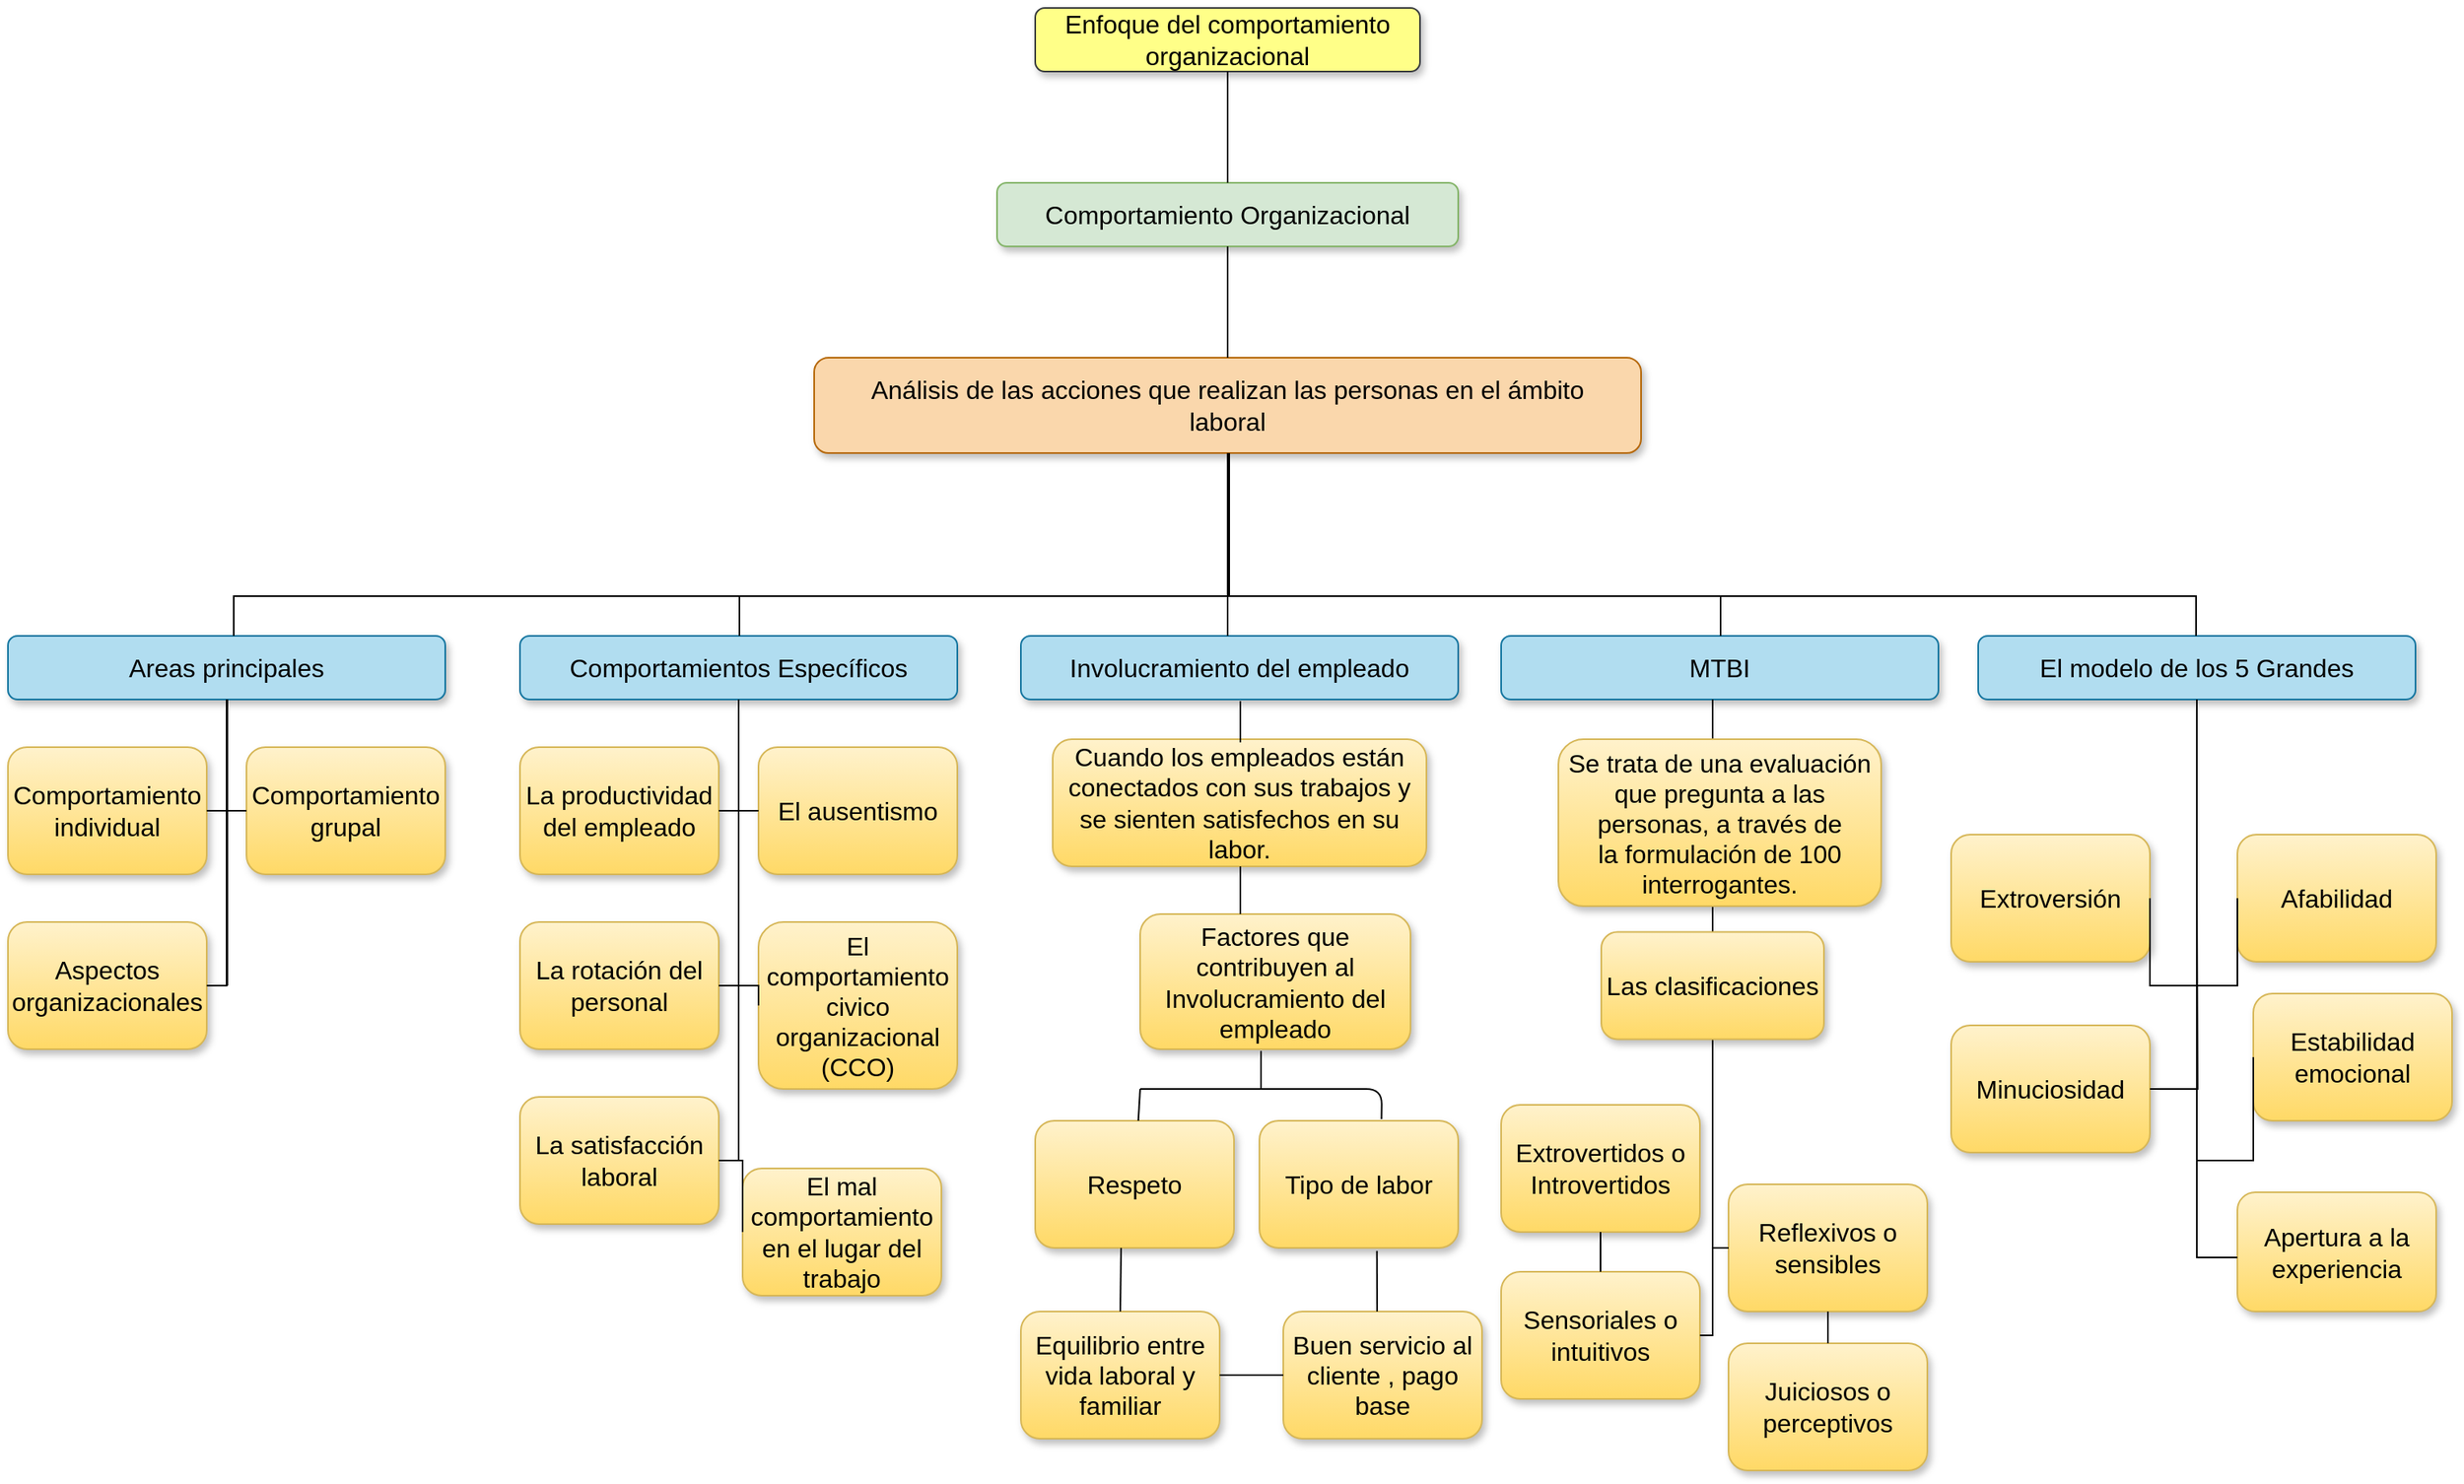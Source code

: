 <mxfile version="13.7.4" type="github">
  <diagram name="Page-1" id="b98fa263-6416-c6ec-5b7d-78bf54ef71d0">
    <mxGraphModel dx="1837" dy="970" grid="1" gridSize="10" guides="1" tooltips="1" connect="1" arrows="1" fold="1" page="1" pageScale="1.5" pageWidth="1169" pageHeight="826" background="#ffffff" math="0" shadow="0">
      <root>
        <mxCell id="0" style=";html=1;" />
        <mxCell id="1" style=";html=1;" parent="0" />
        <mxCell id="303ed1de8c2c98b4-2" value="Enfoque del comportamiento organizacional" style="whiteSpace=wrap;html=1;rounded=1;shadow=1;strokeWidth=1;fontSize=16;align=center;fillColor=#ffff88;strokeColor=#36393d;" parent="1" vertex="1">
          <mxGeometry x="764" y="20" width="242" height="40" as="geometry" />
        </mxCell>
        <mxCell id="303ed1de8c2c98b4-3" value="Comportamiento Organizacional" style="whiteSpace=wrap;html=1;rounded=1;shadow=1;strokeWidth=1;fontSize=16;align=center;fillColor=#d5e8d4;strokeColor=#82b366;" parent="1" vertex="1">
          <mxGeometry x="740" y="130" width="290" height="40" as="geometry" />
        </mxCell>
        <mxCell id="303ed1de8c2c98b4-4" value="&lt;span&gt;Análisis de las acciones que realizan las personas en el ámbito&lt;/span&gt;&lt;br&gt;&lt;div&gt;&lt;span&gt;laboral&lt;/span&gt;&lt;/div&gt;" style="whiteSpace=wrap;html=1;rounded=1;shadow=1;strokeWidth=1;fontSize=16;align=center;fillColor=#fad7ac;strokeColor=#b46504;" parent="1" vertex="1">
          <mxGeometry x="625" y="240" width="520" height="60" as="geometry" />
        </mxCell>
        <mxCell id="303ed1de8c2c98b4-5" value="Comportamientos Específicos" style="whiteSpace=wrap;html=1;rounded=1;shadow=1;strokeWidth=1;fontSize=16;align=center;fillColor=#b1ddf0;strokeColor=#10739e;" parent="1" vertex="1">
          <mxGeometry x="440" y="415" width="275" height="40" as="geometry" />
        </mxCell>
        <mxCell id="303ed1de8c2c98b4-6" value="Involucramiento del empleado" style="whiteSpace=wrap;html=1;rounded=1;shadow=1;strokeWidth=1;fontSize=16;align=center;fillColor=#b1ddf0;strokeColor=#10739e;" parent="1" vertex="1">
          <mxGeometry x="755" y="415" width="275" height="40" as="geometry" />
        </mxCell>
        <mxCell id="303ed1de8c2c98b4-7" value="Areas principales" style="whiteSpace=wrap;html=1;rounded=1;shadow=1;strokeWidth=1;fontSize=16;align=center;fillColor=#b1ddf0;strokeColor=#10739e;" parent="1" vertex="1">
          <mxGeometry x="118" y="415" width="275" height="40" as="geometry" />
        </mxCell>
        <mxCell id="303ed1de8c2c98b4-8" value="MTBI" style="whiteSpace=wrap;html=1;rounded=1;shadow=1;strokeWidth=1;fontSize=16;align=center;fillColor=#b1ddf0;strokeColor=#10739e;" parent="1" vertex="1">
          <mxGeometry x="1057" y="415" width="275" height="40" as="geometry" />
        </mxCell>
        <mxCell id="303ed1de8c2c98b4-9" value="El modelo de los 5 Grandes" style="whiteSpace=wrap;html=1;rounded=1;shadow=1;strokeWidth=1;fontSize=16;align=center;fillColor=#b1ddf0;strokeColor=#10739e;" parent="1" vertex="1">
          <mxGeometry x="1357" y="415" width="275" height="40" as="geometry" />
        </mxCell>
        <mxCell id="303ed1de8c2c98b4-10" value="La productividad del empleado" style="whiteSpace=wrap;html=1;rounded=1;shadow=1;strokeWidth=1;fontSize=16;align=center;fillColor=#fff2cc;strokeColor=#d6b656;gradientColor=#ffd966;" parent="1" vertex="1">
          <mxGeometry x="440" y="485" width="125" height="80" as="geometry" />
        </mxCell>
        <mxCell id="303ed1de8c2c98b4-12" value="El ausentismo" style="whiteSpace=wrap;html=1;rounded=1;shadow=1;strokeWidth=1;fontSize=16;align=center;fillColor=#fff2cc;strokeColor=#d6b656;gradientColor=#ffd966;" parent="1" vertex="1">
          <mxGeometry x="590" y="485" width="125" height="80" as="geometry" />
        </mxCell>
        <mxCell id="303ed1de8c2c98b4-15" value="Comportamiento individual" style="whiteSpace=wrap;html=1;rounded=1;shadow=1;strokeWidth=1;fontSize=16;align=center;fillColor=#fff2cc;strokeColor=#d6b656;gradientColor=#ffd966;" parent="1" vertex="1">
          <mxGeometry x="118" y="485" width="125" height="80" as="geometry" />
        </mxCell>
        <mxCell id="303ed1de8c2c98b4-16" value="Comportamiento grupal" style="whiteSpace=wrap;html=1;rounded=1;shadow=1;strokeWidth=1;fontSize=16;align=center;fillColor=#fff2cc;strokeColor=#d6b656;gradientColor=#ffd966;" parent="1" vertex="1">
          <mxGeometry x="268" y="485" width="125" height="80" as="geometry" />
        </mxCell>
        <mxCell id="303ed1de8c2c98b4-21" value="La rotación del personal" style="whiteSpace=wrap;html=1;rounded=1;shadow=1;strokeWidth=1;fontSize=16;align=center;fillColor=#fff2cc;strokeColor=#d6b656;gradientColor=#ffd966;" parent="1" vertex="1">
          <mxGeometry x="440" y="595" width="125" height="80" as="geometry" />
        </mxCell>
        <mxCell id="303ed1de8c2c98b4-22" value="El comportamiento civico organizacional (CCO)" style="whiteSpace=wrap;html=1;rounded=1;shadow=1;strokeWidth=1;fontSize=16;align=center;fillColor=#fff2cc;strokeColor=#d6b656;gradientColor=#ffd966;" parent="1" vertex="1">
          <mxGeometry x="590" y="595" width="125" height="105" as="geometry" />
        </mxCell>
        <mxCell id="303ed1de8c2c98b4-23" value="Factores que contribuyen al Involucramiento del empleado" style="whiteSpace=wrap;html=1;rounded=1;shadow=1;strokeWidth=1;fontSize=16;align=center;fillColor=#fff2cc;strokeColor=#d6b656;gradientColor=#ffd966;" parent="1" vertex="1">
          <mxGeometry x="830" y="590" width="170" height="85" as="geometry" />
        </mxCell>
        <mxCell id="303ed1de8c2c98b4-24" value="Tipo de labor" style="whiteSpace=wrap;html=1;rounded=1;shadow=1;strokeWidth=1;fontSize=16;align=center;fillColor=#fff2cc;strokeColor=#d6b656;gradientColor=#ffd966;" parent="1" vertex="1">
          <mxGeometry x="905" y="720" width="125" height="80" as="geometry" />
        </mxCell>
        <mxCell id="303ed1de8c2c98b4-27" value="Extrovertidos o Introvertidos" style="whiteSpace=wrap;html=1;rounded=1;shadow=1;strokeWidth=1;fontSize=16;align=center;fillColor=#fff2cc;strokeColor=#d6b656;gradientColor=#ffd966;" parent="1" vertex="1">
          <mxGeometry x="1057" y="710" width="125" height="80" as="geometry" />
        </mxCell>
        <mxCell id="303ed1de8c2c98b4-29" value="Extroversión" style="whiteSpace=wrap;html=1;rounded=1;shadow=1;strokeWidth=1;fontSize=16;align=center;fillColor=#fff2cc;strokeColor=#d6b656;gradientColor=#ffd966;" parent="1" vertex="1">
          <mxGeometry x="1340" y="540" width="125" height="80" as="geometry" />
        </mxCell>
        <mxCell id="303ed1de8c2c98b4-30" value="Afabilidad" style="whiteSpace=wrap;html=1;rounded=1;shadow=1;strokeWidth=1;fontSize=16;align=center;fillColor=#fff2cc;strokeColor=#d6b656;gradientColor=#ffd966;" parent="1" vertex="1">
          <mxGeometry x="1520" y="540" width="125" height="80" as="geometry" />
        </mxCell>
        <mxCell id="303ed1de8c2c98b4-31" value="La satisfacción laboral" style="whiteSpace=wrap;html=1;rounded=1;shadow=1;strokeWidth=1;fontSize=16;align=center;fillColor=#fff2cc;strokeColor=#d6b656;gradientColor=#ffd966;" parent="1" vertex="1">
          <mxGeometry x="440" y="705" width="125" height="80" as="geometry" />
        </mxCell>
        <mxCell id="303ed1de8c2c98b4-33" value="Respeto" style="whiteSpace=wrap;html=1;rounded=1;shadow=1;strokeWidth=1;fontSize=16;align=center;fillColor=#fff2cc;strokeColor=#d6b656;gradientColor=#ffd966;" parent="1" vertex="1">
          <mxGeometry x="764" y="720" width="125" height="80" as="geometry" />
        </mxCell>
        <mxCell id="303ed1de8c2c98b4-37" value="&lt;span&gt;Reflexivos o sensibles&lt;/span&gt;" style="whiteSpace=wrap;html=1;rounded=1;shadow=1;strokeWidth=1;fontSize=16;align=center;fillColor=#fff2cc;strokeColor=#d6b656;gradientColor=#ffd966;" parent="1" vertex="1">
          <mxGeometry x="1200" y="760" width="125" height="80" as="geometry" />
        </mxCell>
        <mxCell id="303ed1de8c2c98b4-39" value="Minuciosidad" style="whiteSpace=wrap;html=1;rounded=1;shadow=1;strokeWidth=1;fontSize=16;align=center;fillColor=#fff2cc;strokeColor=#d6b656;gradientColor=#ffd966;" parent="1" vertex="1">
          <mxGeometry x="1340" y="660" width="125" height="80" as="geometry" />
        </mxCell>
        <mxCell id="303ed1de8c2c98b4-40" value="Estabilidad emocional" style="whiteSpace=wrap;html=1;rounded=1;shadow=1;strokeWidth=1;fontSize=16;align=center;fillColor=#fff2cc;strokeColor=#d6b656;gradientColor=#ffd966;" parent="1" vertex="1">
          <mxGeometry x="1530" y="640" width="125" height="80" as="geometry" />
        </mxCell>
        <mxCell id="303ed1de8c2c98b4-47" value="Sensoriales o intuitivos" style="whiteSpace=wrap;html=1;rounded=1;shadow=1;strokeWidth=1;fontSize=16;align=center;fillColor=#fff2cc;strokeColor=#d6b656;gradientColor=#ffd966;" parent="1" vertex="1">
          <mxGeometry x="1057" y="815" width="125" height="80" as="geometry" />
        </mxCell>
        <mxCell id="303ed1de8c2c98b4-50" value="Apertura a la experiencia" style="whiteSpace=wrap;html=1;rounded=1;shadow=1;strokeWidth=1;fontSize=16;align=center;fillColor=#fff2cc;strokeColor=#d6b656;gradientColor=#ffd966;" parent="1" vertex="1">
          <mxGeometry x="1520" y="765" width="125" height="75" as="geometry" />
        </mxCell>
        <mxCell id="303ed1de8c2c98b4-69" value="Aspectos organizacionales" style="whiteSpace=wrap;html=1;rounded=1;shadow=1;strokeWidth=1;fontSize=16;align=center;fillColor=#fff2cc;strokeColor=#d6b656;gradientColor=#ffd966;" parent="1" vertex="1">
          <mxGeometry x="118" y="595" width="125" height="80" as="geometry" />
        </mxCell>
        <mxCell id="303ed1de8c2c98b4-73" value="Juiciosos o perceptivos" style="whiteSpace=wrap;html=1;rounded=1;shadow=1;strokeWidth=1;fontSize=16;align=center;fillColor=#fff2cc;strokeColor=#d6b656;gradientColor=#ffd966;" parent="1" vertex="1">
          <mxGeometry x="1200" y="860" width="125" height="80" as="geometry" />
        </mxCell>
        <mxCell id="303ed1de8c2c98b4-74" value="Buen servicio al cliente , pago base" style="whiteSpace=wrap;html=1;rounded=1;shadow=1;strokeWidth=1;fontSize=16;align=center;fillColor=#fff2cc;strokeColor=#d6b656;gradientColor=#ffd966;" parent="1" vertex="1">
          <mxGeometry x="920" y="840" width="125" height="80" as="geometry" />
        </mxCell>
        <mxCell id="303ed1de8c2c98b4-75" value="Equilibrio entre vida laboral y familiar" style="whiteSpace=wrap;html=1;rounded=1;shadow=1;strokeWidth=1;fontSize=16;align=center;fillColor=#fff2cc;strokeColor=#d6b656;gradientColor=#ffd966;" parent="1" vertex="1">
          <mxGeometry x="755" y="840" width="125" height="80" as="geometry" />
        </mxCell>
        <mxCell id="303ed1de8c2c98b4-76" value="El mal comportamiento en el lugar del trabajo" style="whiteSpace=wrap;html=1;rounded=1;shadow=1;strokeWidth=1;fontSize=16;align=center;fillColor=#fff2cc;strokeColor=#d6b656;gradientColor=#ffd966;" parent="1" vertex="1">
          <mxGeometry x="580" y="750" width="125" height="80" as="geometry" />
        </mxCell>
        <mxCell id="303ed1de8c2c98b4-78" style="edgeStyle=orthogonalEdgeStyle;html=1;startSize=6;endFill=0;endSize=6;strokeWidth=1;fontSize=16;rounded=0;endArrow=none;" parent="1" source="303ed1de8c2c98b4-2" target="303ed1de8c2c98b4-3" edge="1">
          <mxGeometry relative="1" as="geometry">
            <Array as="points">
              <mxPoint x="885" y="110" />
              <mxPoint x="885" y="110" />
            </Array>
          </mxGeometry>
        </mxCell>
        <mxCell id="303ed1de8c2c98b4-79" style="edgeStyle=orthogonalEdgeStyle;html=1;startSize=6;endFill=0;endSize=6;strokeWidth=1;fontSize=16;rounded=0;endArrow=none;" parent="1" source="303ed1de8c2c98b4-3" target="303ed1de8c2c98b4-4" edge="1">
          <mxGeometry relative="1" as="geometry">
            <Array as="points">
              <mxPoint x="885" y="200" />
              <mxPoint x="885" y="200" />
            </Array>
          </mxGeometry>
        </mxCell>
        <mxCell id="303ed1de8c2c98b4-80" style="edgeStyle=orthogonalEdgeStyle;html=1;startSize=6;endFill=0;endSize=6;strokeWidth=1;fontSize=16;rounded=0;endArrow=none;" parent="1" source="303ed1de8c2c98b4-4" target="303ed1de8c2c98b4-5" edge="1">
          <mxGeometry relative="1" as="geometry">
            <Array as="points">
              <mxPoint x="886" y="390" />
              <mxPoint x="578" y="390" />
            </Array>
          </mxGeometry>
        </mxCell>
        <mxCell id="303ed1de8c2c98b4-81" style="edgeStyle=elbowEdgeStyle;html=1;startSize=6;endFill=0;endSize=6;strokeWidth=1;fontSize=16;rounded=0;endArrow=none;" parent="1" source="303ed1de8c2c98b4-4" target="303ed1de8c2c98b4-6" edge="1">
          <mxGeometry relative="1" as="geometry">
            <Array as="points">
              <mxPoint x="885" y="395" />
            </Array>
          </mxGeometry>
        </mxCell>
        <mxCell id="303ed1de8c2c98b4-82" style="edgeStyle=orthogonalEdgeStyle;html=1;startSize=6;endFill=0;endSize=6;strokeWidth=1;fontSize=16;rounded=0;endArrow=none;exitX=0.5;exitY=1;" parent="1" source="303ed1de8c2c98b4-4" target="303ed1de8c2c98b4-7" edge="1">
          <mxGeometry relative="1" as="geometry">
            <Array as="points">
              <mxPoint x="885" y="390" />
              <mxPoint x="260" y="390" />
            </Array>
          </mxGeometry>
        </mxCell>
        <mxCell id="303ed1de8c2c98b4-83" style="edgeStyle=orthogonalEdgeStyle;html=1;startSize=6;endFill=0;endSize=6;strokeWidth=1;fontSize=16;rounded=0;endArrow=none;" parent="1" source="303ed1de8c2c98b4-4" target="303ed1de8c2c98b4-8" edge="1">
          <mxGeometry relative="1" as="geometry">
            <Array as="points">
              <mxPoint x="885" y="390" />
              <mxPoint x="1195" y="390" />
            </Array>
          </mxGeometry>
        </mxCell>
        <mxCell id="303ed1de8c2c98b4-84" style="edgeStyle=orthogonalEdgeStyle;html=1;startSize=6;endFill=0;endSize=6;strokeWidth=1;fontSize=16;rounded=0;endArrow=none;" parent="1" source="303ed1de8c2c98b4-4" target="303ed1de8c2c98b4-9" edge="1">
          <mxGeometry relative="1" as="geometry">
            <Array as="points">
              <mxPoint x="885" y="390" />
              <mxPoint x="1494" y="390" />
            </Array>
          </mxGeometry>
        </mxCell>
        <mxCell id="303ed1de8c2c98b4-85" style="edgeStyle=orthogonalEdgeStyle;html=1;startSize=6;endFill=0;endSize=6;strokeWidth=1;fontSize=16;rounded=0;entryX=1;entryY=0.5;endArrow=none;" parent="1" source="303ed1de8c2c98b4-5" target="303ed1de8c2c98b4-10" edge="1">
          <mxGeometry relative="1" as="geometry">
            <Array as="points">
              <mxPoint x="578" y="525" />
            </Array>
          </mxGeometry>
        </mxCell>
        <mxCell id="303ed1de8c2c98b4-86" style="edgeStyle=orthogonalEdgeStyle;html=1;startSize=6;endFill=0;endSize=6;strokeWidth=1;fontSize=16;rounded=0;entryX=1;entryY=0.5;endArrow=none;" parent="1" source="303ed1de8c2c98b4-5" target="303ed1de8c2c98b4-21" edge="1">
          <mxGeometry relative="1" as="geometry">
            <Array as="points">
              <mxPoint x="578" y="635" />
            </Array>
          </mxGeometry>
        </mxCell>
        <mxCell id="303ed1de8c2c98b4-87" style="edgeStyle=orthogonalEdgeStyle;html=1;startSize=6;endFill=0;endSize=6;strokeWidth=1;fontSize=16;rounded=0;entryX=1;entryY=0.5;endArrow=none;" parent="1" source="303ed1de8c2c98b4-5" target="303ed1de8c2c98b4-31" edge="1">
          <mxGeometry relative="1" as="geometry">
            <Array as="points">
              <mxPoint x="578" y="745" />
            </Array>
          </mxGeometry>
        </mxCell>
        <mxCell id="303ed1de8c2c98b4-89" style="edgeStyle=orthogonalEdgeStyle;html=1;startSize=6;endFill=0;endSize=6;strokeWidth=1;fontSize=16;rounded=0;entryX=0;entryY=0.5;endArrow=none;" parent="1" source="303ed1de8c2c98b4-5" target="303ed1de8c2c98b4-12" edge="1">
          <mxGeometry relative="1" as="geometry">
            <Array as="points">
              <mxPoint x="578" y="525" />
            </Array>
          </mxGeometry>
        </mxCell>
        <mxCell id="303ed1de8c2c98b4-90" style="edgeStyle=orthogonalEdgeStyle;html=1;startSize=6;endFill=0;endSize=6;strokeWidth=1;fontSize=16;rounded=0;entryX=0;entryY=0.5;endArrow=none;" parent="1" source="303ed1de8c2c98b4-5" target="303ed1de8c2c98b4-22" edge="1">
          <mxGeometry relative="1" as="geometry">
            <Array as="points">
              <mxPoint x="578" y="635" />
            </Array>
          </mxGeometry>
        </mxCell>
        <mxCell id="303ed1de8c2c98b4-91" style="edgeStyle=orthogonalEdgeStyle;html=1;startSize=6;endFill=0;endSize=6;strokeWidth=1;fontSize=16;rounded=0;entryX=0;entryY=0.5;endArrow=none;" parent="1" source="303ed1de8c2c98b4-5" target="303ed1de8c2c98b4-76" edge="1">
          <mxGeometry relative="1" as="geometry">
            <Array as="points">
              <mxPoint x="578" y="745" />
            </Array>
          </mxGeometry>
        </mxCell>
        <mxCell id="303ed1de8c2c98b4-99" style="edgeStyle=orthogonalEdgeStyle;html=1;startSize=6;endFill=0;endSize=6;strokeWidth=1;fontSize=16;rounded=0;endArrow=none;entryX=1;entryY=0.5;" parent="1" source="303ed1de8c2c98b4-7" target="303ed1de8c2c98b4-15" edge="1">
          <mxGeometry relative="1" as="geometry">
            <Array as="points">
              <mxPoint x="255" y="525" />
            </Array>
          </mxGeometry>
        </mxCell>
        <mxCell id="303ed1de8c2c98b4-100" style="edgeStyle=orthogonalEdgeStyle;html=1;startSize=6;endFill=0;endSize=6;strokeWidth=1;fontSize=16;rounded=0;endArrow=none;entryX=1;entryY=0.5;" parent="1" source="303ed1de8c2c98b4-7" target="303ed1de8c2c98b4-69" edge="1">
          <mxGeometry relative="1" as="geometry">
            <Array as="points">
              <mxPoint x="255" y="635" />
            </Array>
          </mxGeometry>
        </mxCell>
        <mxCell id="303ed1de8c2c98b4-101" style="edgeStyle=orthogonalEdgeStyle;html=1;startSize=6;endFill=0;endSize=6;strokeWidth=1;fontSize=16;rounded=0;endArrow=none;entryX=0;entryY=0.5;" parent="1" source="303ed1de8c2c98b4-7" target="303ed1de8c2c98b4-16" edge="1">
          <mxGeometry relative="1" as="geometry">
            <Array as="points">
              <mxPoint x="255" y="525" />
            </Array>
          </mxGeometry>
        </mxCell>
        <mxCell id="303ed1de8c2c98b4-102" style="edgeStyle=orthogonalEdgeStyle;html=1;startSize=6;endFill=0;endSize=6;strokeWidth=1;fontSize=16;rounded=0;endArrow=none;" parent="1" source="303ed1de8c2c98b4-7" edge="1">
          <mxGeometry relative="1" as="geometry">
            <Array as="points">
              <mxPoint x="255" y="635" />
            </Array>
            <mxPoint x="256" y="635" as="targetPoint" />
          </mxGeometry>
        </mxCell>
        <mxCell id="303ed1de8c2c98b4-107" style="edgeStyle=orthogonalEdgeStyle;html=1;startSize=6;endFill=0;endSize=6;strokeWidth=1;fontSize=16;rounded=0;endArrow=none;entryX=1;entryY=0.5;" parent="1" source="303ed1de8c2c98b4-8" target="303ed1de8c2c98b4-47" edge="1">
          <mxGeometry relative="1" as="geometry">
            <Array as="points">
              <mxPoint x="1190" y="855" />
            </Array>
          </mxGeometry>
        </mxCell>
        <mxCell id="303ed1de8c2c98b4-110" style="edgeStyle=orthogonalEdgeStyle;html=1;startSize=6;endFill=0;endSize=6;strokeWidth=1;fontSize=16;rounded=0;endArrow=none;entryX=1;entryY=0.5;" parent="1" source="303ed1de8c2c98b4-9" target="303ed1de8c2c98b4-29" edge="1">
          <mxGeometry relative="1" as="geometry">
            <Array as="points">
              <mxPoint x="1495" y="635" />
            </Array>
          </mxGeometry>
        </mxCell>
        <mxCell id="303ed1de8c2c98b4-111" style="edgeStyle=orthogonalEdgeStyle;html=1;startSize=6;endFill=0;endSize=6;strokeWidth=1;fontSize=16;rounded=0;endArrow=none;entryX=1;entryY=0.5;" parent="1" source="303ed1de8c2c98b4-9" target="303ed1de8c2c98b4-39" edge="1">
          <mxGeometry relative="1" as="geometry">
            <mxPoint x="1680" y="740" as="targetPoint" />
            <Array as="points">
              <mxPoint x="1495" y="580" />
              <mxPoint x="1495" y="745" />
            </Array>
          </mxGeometry>
        </mxCell>
        <mxCell id="303ed1de8c2c98b4-115" style="edgeStyle=orthogonalEdgeStyle;html=1;startSize=6;endFill=0;endSize=6;strokeWidth=1;fontSize=16;rounded=0;endArrow=none;entryX=0;entryY=0.5;" parent="1" source="303ed1de8c2c98b4-9" target="303ed1de8c2c98b4-30" edge="1">
          <mxGeometry relative="1" as="geometry">
            <Array as="points">
              <mxPoint x="1495" y="635" />
            </Array>
          </mxGeometry>
        </mxCell>
        <mxCell id="303ed1de8c2c98b4-116" style="edgeStyle=orthogonalEdgeStyle;html=1;startSize=6;endFill=0;endSize=6;strokeWidth=1;fontSize=16;rounded=0;endArrow=none;entryX=0;entryY=0.5;" parent="1" source="303ed1de8c2c98b4-9" target="303ed1de8c2c98b4-40" edge="1">
          <mxGeometry relative="1" as="geometry">
            <Array as="points">
              <mxPoint x="1495" y="745" />
            </Array>
          </mxGeometry>
        </mxCell>
        <mxCell id="303ed1de8c2c98b4-117" style="edgeStyle=orthogonalEdgeStyle;html=1;startSize=6;endFill=0;endSize=6;strokeWidth=1;fontSize=16;rounded=0;endArrow=none;" parent="1" source="303ed1de8c2c98b4-9" edge="1">
          <mxGeometry relative="1" as="geometry">
            <Array as="points">
              <mxPoint x="1495" y="806" />
            </Array>
            <mxPoint x="1520" y="806" as="targetPoint" />
          </mxGeometry>
        </mxCell>
        <mxCell id="303ed1de8c2c98b4-13" value="Cuando los empleados están conectados con sus trabajos y se sienten satisfechos en su labor." style="whiteSpace=wrap;html=1;rounded=1;shadow=1;strokeWidth=1;fontSize=16;align=center;fillColor=#fff2cc;strokeColor=#d6b656;gradientColor=#ffd966;" parent="1" vertex="1">
          <mxGeometry x="775" y="480" width="235" height="80" as="geometry" />
        </mxCell>
        <mxCell id="kWhbqjtpop--WaUrbh4T-9" value="" style="endArrow=none;html=1;" edge="1" parent="1">
          <mxGeometry width="50" height="50" relative="1" as="geometry">
            <mxPoint x="893" y="590" as="sourcePoint" />
            <mxPoint x="893" y="560" as="targetPoint" />
          </mxGeometry>
        </mxCell>
        <mxCell id="kWhbqjtpop--WaUrbh4T-21" value="" style="endArrow=none;html=1;entryX=0.614;entryY=-0.012;entryDx=0;entryDy=0;entryPerimeter=0;" edge="1" parent="1" target="303ed1de8c2c98b4-24">
          <mxGeometry width="50" height="50" relative="1" as="geometry">
            <mxPoint x="900" y="700" as="sourcePoint" />
            <mxPoint x="870" y="570" as="targetPoint" />
            <Array as="points">
              <mxPoint x="982" y="700" />
            </Array>
          </mxGeometry>
        </mxCell>
        <mxCell id="kWhbqjtpop--WaUrbh4T-29" value="" style="endArrow=none;html=1;" edge="1" parent="1">
          <mxGeometry width="50" height="50" relative="1" as="geometry">
            <mxPoint x="893" y="482" as="sourcePoint" />
            <mxPoint x="893" y="456" as="targetPoint" />
            <Array as="points" />
          </mxGeometry>
        </mxCell>
        <mxCell id="303ed1de8c2c98b4-18" value="Se trata de una evaluación que pregunta a las personas, a través de&lt;br&gt;la formulación de 100 interrogantes." style="whiteSpace=wrap;html=1;rounded=1;shadow=1;strokeWidth=1;fontSize=16;align=center;fillColor=#fff2cc;strokeColor=#d6b656;gradientColor=#ffd966;" parent="1" vertex="1">
          <mxGeometry x="1093" y="480" width="203" height="105" as="geometry" />
        </mxCell>
        <mxCell id="303ed1de8c2c98b4-17" value="Las clasificaciones" style="whiteSpace=wrap;html=1;rounded=1;shadow=1;strokeWidth=1;fontSize=16;align=center;fillColor=#fff2cc;strokeColor=#d6b656;gradientColor=#ffd966;" parent="1" vertex="1">
          <mxGeometry x="1120" y="601.25" width="140" height="67.5" as="geometry" />
        </mxCell>
        <mxCell id="kWhbqjtpop--WaUrbh4T-36" value="" style="endArrow=none;html=1;entryX=0.5;entryY=1;entryDx=0;entryDy=0;exitX=0.5;exitY=0;exitDx=0;exitDy=0;" edge="1" parent="1" source="303ed1de8c2c98b4-73" target="303ed1de8c2c98b4-37">
          <mxGeometry width="50" height="50" relative="1" as="geometry">
            <mxPoint x="1060" y="890" as="sourcePoint" />
            <mxPoint x="1110" y="840" as="targetPoint" />
          </mxGeometry>
        </mxCell>
        <mxCell id="kWhbqjtpop--WaUrbh4T-37" value="" style="endArrow=none;html=1;exitX=0;exitY=0.5;exitDx=0;exitDy=0;" edge="1" parent="1" source="303ed1de8c2c98b4-37">
          <mxGeometry width="50" height="50" relative="1" as="geometry">
            <mxPoint x="1060" y="890" as="sourcePoint" />
            <mxPoint x="1190" y="800" as="targetPoint" />
          </mxGeometry>
        </mxCell>
        <mxCell id="kWhbqjtpop--WaUrbh4T-38" value="" style="endArrow=none;html=1;exitX=0.5;exitY=0;exitDx=0;exitDy=0;" edge="1" parent="1" source="303ed1de8c2c98b4-47" target="303ed1de8c2c98b4-27">
          <mxGeometry width="50" height="50" relative="1" as="geometry">
            <mxPoint x="1060" y="890" as="sourcePoint" />
            <mxPoint x="1110" y="800" as="targetPoint" />
          </mxGeometry>
        </mxCell>
        <mxCell id="kWhbqjtpop--WaUrbh4T-39" value="" style="endArrow=none;html=1;entryX=0.447;entryY=1.013;entryDx=0;entryDy=0;entryPerimeter=0;" edge="1" parent="1" target="303ed1de8c2c98b4-23">
          <mxGeometry width="50" height="50" relative="1" as="geometry">
            <mxPoint x="906" y="700" as="sourcePoint" />
            <mxPoint x="1110" y="840" as="targetPoint" />
          </mxGeometry>
        </mxCell>
        <mxCell id="kWhbqjtpop--WaUrbh4T-40" value="" style="endArrow=none;html=1;" edge="1" parent="1">
          <mxGeometry width="50" height="50" relative="1" as="geometry">
            <mxPoint x="860" y="700" as="sourcePoint" />
            <mxPoint x="900" y="700" as="targetPoint" />
          </mxGeometry>
        </mxCell>
        <mxCell id="kWhbqjtpop--WaUrbh4T-41" value="" style="endArrow=none;html=1;" edge="1" parent="1">
          <mxGeometry width="50" height="50" relative="1" as="geometry">
            <mxPoint x="830" y="700" as="sourcePoint" />
            <mxPoint x="860" y="700" as="targetPoint" />
          </mxGeometry>
        </mxCell>
        <mxCell id="kWhbqjtpop--WaUrbh4T-43" value="" style="endArrow=none;html=1;" edge="1" parent="1" source="303ed1de8c2c98b4-33">
          <mxGeometry width="50" height="50" relative="1" as="geometry">
            <mxPoint x="1060" y="890" as="sourcePoint" />
            <mxPoint x="830" y="700" as="targetPoint" />
          </mxGeometry>
        </mxCell>
        <mxCell id="kWhbqjtpop--WaUrbh4T-44" value="" style="endArrow=none;html=1;exitX=0.5;exitY=0;exitDx=0;exitDy=0;" edge="1" parent="1" source="303ed1de8c2c98b4-75">
          <mxGeometry width="50" height="50" relative="1" as="geometry">
            <mxPoint x="1060" y="890" as="sourcePoint" />
            <mxPoint x="818" y="800" as="targetPoint" />
          </mxGeometry>
        </mxCell>
        <mxCell id="kWhbqjtpop--WaUrbh4T-45" value="" style="endArrow=none;html=1;entryX=0.591;entryY=1.023;entryDx=0;entryDy=0;entryPerimeter=0;" edge="1" parent="1" target="303ed1de8c2c98b4-24">
          <mxGeometry width="50" height="50" relative="1" as="geometry">
            <mxPoint x="979" y="840" as="sourcePoint" />
            <mxPoint x="1110" y="840" as="targetPoint" />
          </mxGeometry>
        </mxCell>
        <mxCell id="kWhbqjtpop--WaUrbh4T-46" value="" style="endArrow=none;html=1;exitX=1;exitY=0.5;exitDx=0;exitDy=0;entryX=0;entryY=0.5;entryDx=0;entryDy=0;" edge="1" parent="1" source="303ed1de8c2c98b4-75" target="303ed1de8c2c98b4-74">
          <mxGeometry width="50" height="50" relative="1" as="geometry">
            <mxPoint x="1060" y="890" as="sourcePoint" />
            <mxPoint x="1110" y="840" as="targetPoint" />
          </mxGeometry>
        </mxCell>
      </root>
    </mxGraphModel>
  </diagram>
</mxfile>

